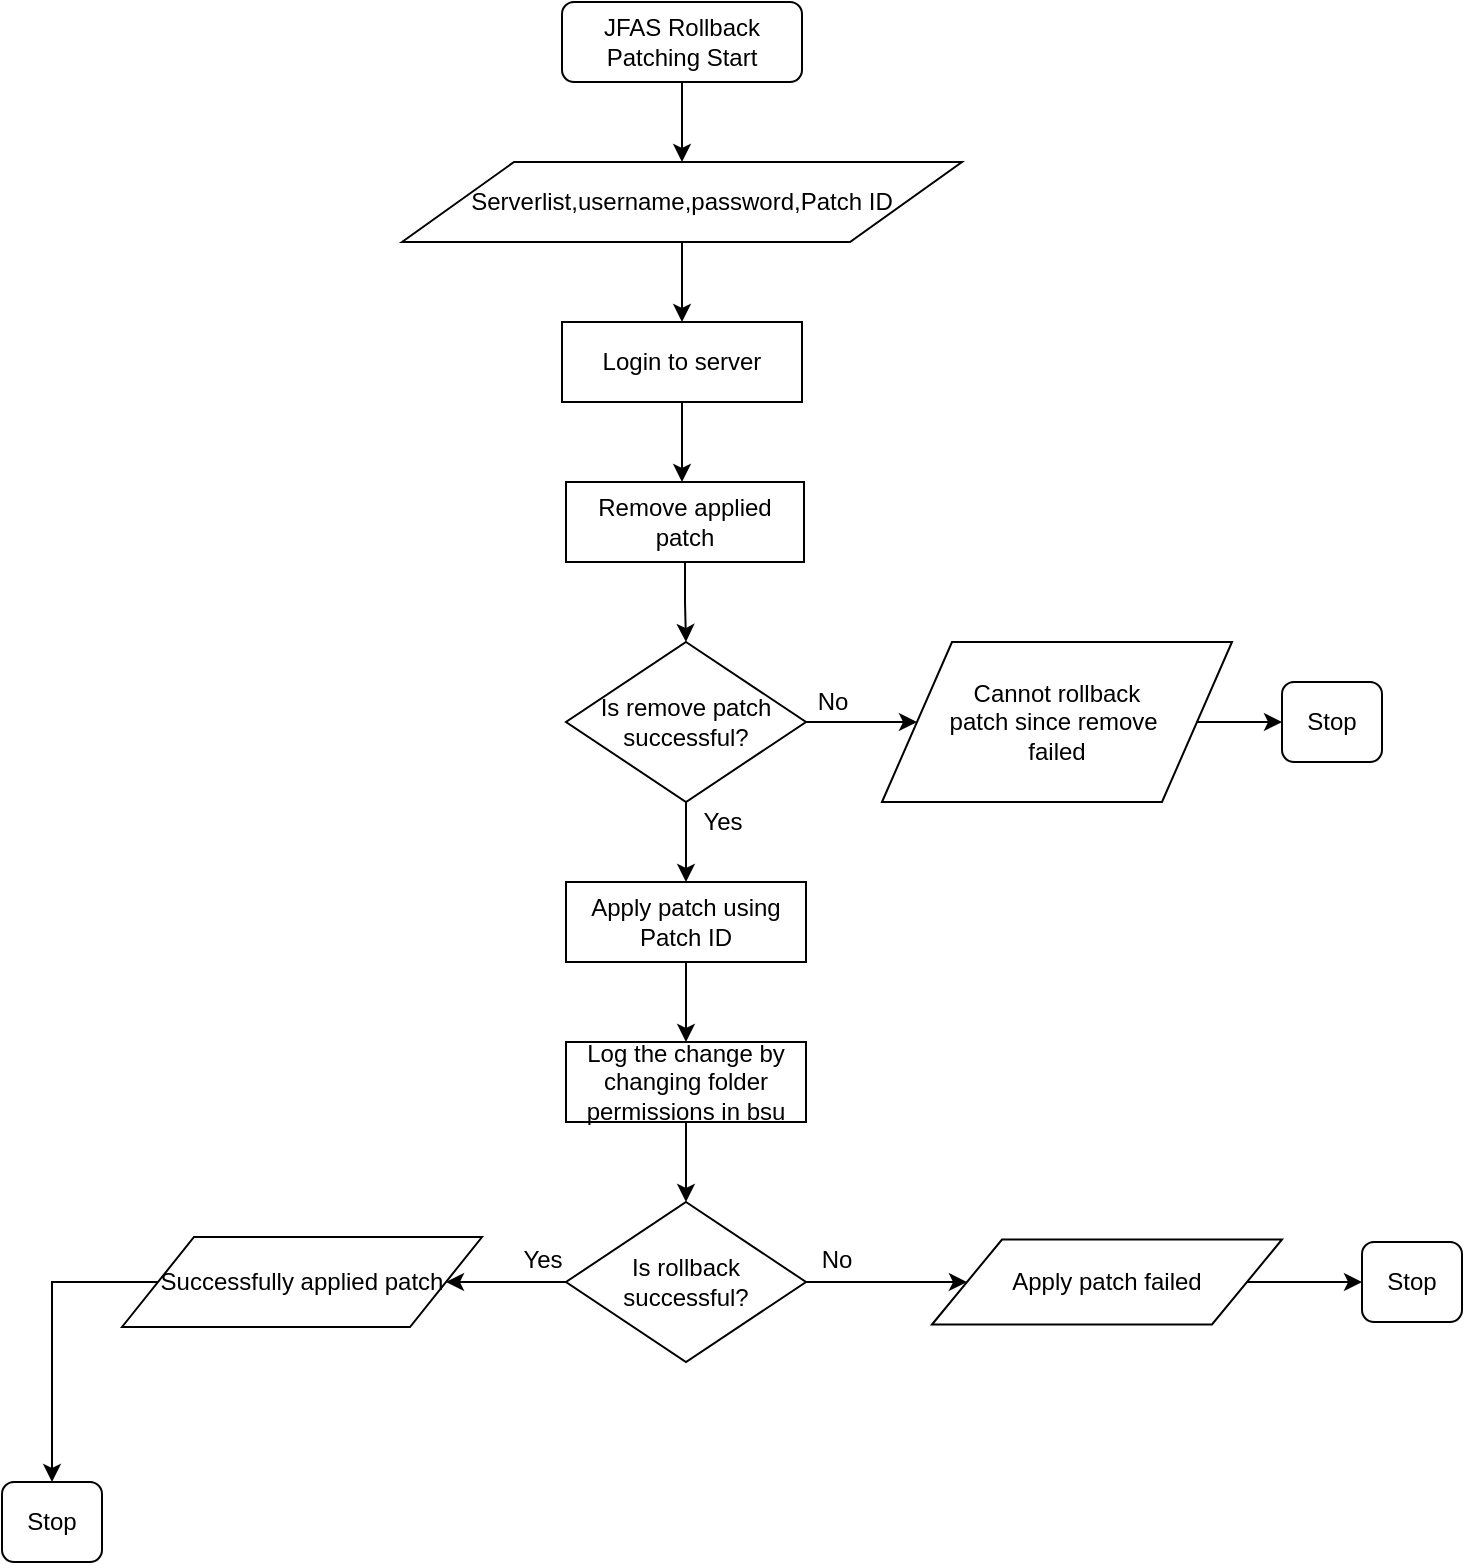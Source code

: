 <mxfile version="12.6.1" type="github">
  <diagram id="XbEey4qihFn1aIaw0n4t" name="Page-1">
    <mxGraphModel dx="854" dy="419" grid="1" gridSize="10" guides="1" tooltips="1" connect="1" arrows="1" fold="1" page="1" pageScale="1" pageWidth="850" pageHeight="1100" math="0" shadow="0">
      <root>
        <mxCell id="0"/>
        <mxCell id="1" parent="0"/>
        <mxCell id="oMd4Auz60f5KPNyBKYmL-3" value="" style="edgeStyle=orthogonalEdgeStyle;rounded=0;orthogonalLoop=1;jettySize=auto;html=1;entryX=0.5;entryY=0;entryDx=0;entryDy=0;" parent="1" source="oMd4Auz60f5KPNyBKYmL-1" target="oMd4Auz60f5KPNyBKYmL-4" edge="1">
          <mxGeometry relative="1" as="geometry">
            <mxPoint x="420" y="240" as="targetPoint"/>
          </mxGeometry>
        </mxCell>
        <mxCell id="oMd4Auz60f5KPNyBKYmL-1" value="JFAS Rollback Patching Start" style="rounded=1;whiteSpace=wrap;html=1;" parent="1" vertex="1">
          <mxGeometry x="320" width="120" height="40" as="geometry"/>
        </mxCell>
        <mxCell id="skGRCkMkXogipKOWA8Lq-25" value="" style="edgeStyle=orthogonalEdgeStyle;rounded=0;orthogonalLoop=1;jettySize=auto;html=1;" edge="1" parent="1" source="oMd4Auz60f5KPNyBKYmL-4" target="skGRCkMkXogipKOWA8Lq-23">
          <mxGeometry relative="1" as="geometry"/>
        </mxCell>
        <mxCell id="oMd4Auz60f5KPNyBKYmL-4" value="Serverlist,username,password,Patch ID" style="shape=parallelogram;perimeter=parallelogramPerimeter;whiteSpace=wrap;html=1;" parent="1" vertex="1">
          <mxGeometry x="240" y="80" width="280" height="40" as="geometry"/>
        </mxCell>
        <mxCell id="skGRCkMkXogipKOWA8Lq-54" value="" style="edgeStyle=orthogonalEdgeStyle;rounded=0;orthogonalLoop=1;jettySize=auto;html=1;" edge="1" parent="1" source="skGRCkMkXogipKOWA8Lq-22" target="skGRCkMkXogipKOWA8Lq-27">
          <mxGeometry relative="1" as="geometry"/>
        </mxCell>
        <mxCell id="skGRCkMkXogipKOWA8Lq-22" value="Remove applied patch" style="rounded=0;whiteSpace=wrap;html=1;" vertex="1" parent="1">
          <mxGeometry x="322" y="240" width="119" height="40" as="geometry"/>
        </mxCell>
        <mxCell id="skGRCkMkXogipKOWA8Lq-24" value="" style="edgeStyle=orthogonalEdgeStyle;rounded=0;orthogonalLoop=1;jettySize=auto;html=1;" edge="1" parent="1" source="skGRCkMkXogipKOWA8Lq-23">
          <mxGeometry relative="1" as="geometry">
            <mxPoint x="380" y="240" as="targetPoint"/>
          </mxGeometry>
        </mxCell>
        <mxCell id="skGRCkMkXogipKOWA8Lq-23" value="Login to server" style="rounded=0;whiteSpace=wrap;html=1;" vertex="1" parent="1">
          <mxGeometry x="320" y="160" width="120" height="40" as="geometry"/>
        </mxCell>
        <mxCell id="skGRCkMkXogipKOWA8Lq-30" value="" style="edgeStyle=orthogonalEdgeStyle;rounded=0;orthogonalLoop=1;jettySize=auto;html=1;" edge="1" parent="1" source="skGRCkMkXogipKOWA8Lq-27" target="skGRCkMkXogipKOWA8Lq-29">
          <mxGeometry relative="1" as="geometry"/>
        </mxCell>
        <mxCell id="skGRCkMkXogipKOWA8Lq-32" value="" style="edgeStyle=orthogonalEdgeStyle;rounded=0;orthogonalLoop=1;jettySize=auto;html=1;" edge="1" parent="1" source="skGRCkMkXogipKOWA8Lq-29" target="skGRCkMkXogipKOWA8Lq-31">
          <mxGeometry relative="1" as="geometry"/>
        </mxCell>
        <mxCell id="skGRCkMkXogipKOWA8Lq-29" value="Cannot rollback&lt;br&gt;patch since remove&amp;nbsp;&lt;br&gt;failed" style="shape=parallelogram;perimeter=parallelogramPerimeter;whiteSpace=wrap;html=1;" vertex="1" parent="1">
          <mxGeometry x="480" y="320" width="175" height="80" as="geometry"/>
        </mxCell>
        <mxCell id="skGRCkMkXogipKOWA8Lq-31" value="Stop" style="rounded=1;whiteSpace=wrap;html=1;" vertex="1" parent="1">
          <mxGeometry x="680" y="340" width="50" height="40" as="geometry"/>
        </mxCell>
        <mxCell id="skGRCkMkXogipKOWA8Lq-38" value="" style="edgeStyle=orthogonalEdgeStyle;rounded=0;orthogonalLoop=1;jettySize=auto;html=1;" edge="1" parent="1" source="skGRCkMkXogipKOWA8Lq-35" target="skGRCkMkXogipKOWA8Lq-37">
          <mxGeometry relative="1" as="geometry"/>
        </mxCell>
        <mxCell id="skGRCkMkXogipKOWA8Lq-35" value="Apply patch using Patch ID" style="rounded=0;whiteSpace=wrap;html=1;" vertex="1" parent="1">
          <mxGeometry x="322" y="440" width="120" height="40" as="geometry"/>
        </mxCell>
        <mxCell id="skGRCkMkXogipKOWA8Lq-46" value="" style="edgeStyle=orthogonalEdgeStyle;rounded=0;orthogonalLoop=1;jettySize=auto;html=1;" edge="1" parent="1" source="skGRCkMkXogipKOWA8Lq-37" target="skGRCkMkXogipKOWA8Lq-39">
          <mxGeometry relative="1" as="geometry"/>
        </mxCell>
        <mxCell id="skGRCkMkXogipKOWA8Lq-37" value="Log the change by changing folder permissions in bsu" style="rounded=0;whiteSpace=wrap;html=1;" vertex="1" parent="1">
          <mxGeometry x="322" y="520" width="120" height="40" as="geometry"/>
        </mxCell>
        <mxCell id="skGRCkMkXogipKOWA8Lq-42" value="" style="edgeStyle=orthogonalEdgeStyle;rounded=0;orthogonalLoop=1;jettySize=auto;html=1;" edge="1" parent="1" source="skGRCkMkXogipKOWA8Lq-39" target="skGRCkMkXogipKOWA8Lq-41">
          <mxGeometry relative="1" as="geometry"/>
        </mxCell>
        <mxCell id="skGRCkMkXogipKOWA8Lq-58" value="" style="edgeStyle=orthogonalEdgeStyle;rounded=0;orthogonalLoop=1;jettySize=auto;html=1;" edge="1" parent="1" source="skGRCkMkXogipKOWA8Lq-39" target="skGRCkMkXogipKOWA8Lq-50">
          <mxGeometry relative="1" as="geometry"/>
        </mxCell>
        <mxCell id="skGRCkMkXogipKOWA8Lq-39" value="Is rollback&lt;br&gt;successful?" style="rhombus;whiteSpace=wrap;html=1;" vertex="1" parent="1">
          <mxGeometry x="322" y="600" width="120" height="80" as="geometry"/>
        </mxCell>
        <mxCell id="skGRCkMkXogipKOWA8Lq-45" value="" style="edgeStyle=orthogonalEdgeStyle;rounded=0;orthogonalLoop=1;jettySize=auto;html=1;" edge="1" parent="1" source="skGRCkMkXogipKOWA8Lq-41" target="skGRCkMkXogipKOWA8Lq-44">
          <mxGeometry relative="1" as="geometry"/>
        </mxCell>
        <mxCell id="skGRCkMkXogipKOWA8Lq-41" value="Successfully applied patch" style="shape=parallelogram;perimeter=parallelogramPerimeter;whiteSpace=wrap;html=1;" vertex="1" parent="1">
          <mxGeometry x="100" y="617.5" width="180" height="45" as="geometry"/>
        </mxCell>
        <mxCell id="skGRCkMkXogipKOWA8Lq-43" value="Yes" style="text;html=1;align=center;verticalAlign=middle;resizable=0;points=[];autosize=1;" vertex="1" parent="1">
          <mxGeometry x="290" y="618.75" width="40" height="20" as="geometry"/>
        </mxCell>
        <mxCell id="skGRCkMkXogipKOWA8Lq-44" value="Stop" style="rounded=1;whiteSpace=wrap;html=1;" vertex="1" parent="1">
          <mxGeometry x="40" y="740" width="50" height="40" as="geometry"/>
        </mxCell>
        <mxCell id="skGRCkMkXogipKOWA8Lq-49" value="No" style="text;html=1;align=center;verticalAlign=middle;resizable=0;points=[];autosize=1;" vertex="1" parent="1">
          <mxGeometry x="442" y="618.75" width="30" height="20" as="geometry"/>
        </mxCell>
        <mxCell id="skGRCkMkXogipKOWA8Lq-52" value="" style="edgeStyle=orthogonalEdgeStyle;rounded=0;orthogonalLoop=1;jettySize=auto;html=1;" edge="1" parent="1" source="skGRCkMkXogipKOWA8Lq-50" target="skGRCkMkXogipKOWA8Lq-51">
          <mxGeometry relative="1" as="geometry"/>
        </mxCell>
        <mxCell id="skGRCkMkXogipKOWA8Lq-50" value="Apply patch failed" style="shape=parallelogram;perimeter=parallelogramPerimeter;whiteSpace=wrap;html=1;" vertex="1" parent="1">
          <mxGeometry x="505" y="618.75" width="175" height="42.5" as="geometry"/>
        </mxCell>
        <mxCell id="skGRCkMkXogipKOWA8Lq-51" value="Stop" style="rounded=1;whiteSpace=wrap;html=1;" vertex="1" parent="1">
          <mxGeometry x="720" y="620" width="50" height="40" as="geometry"/>
        </mxCell>
        <mxCell id="skGRCkMkXogipKOWA8Lq-56" value="" style="edgeStyle=orthogonalEdgeStyle;rounded=0;orthogonalLoop=1;jettySize=auto;html=1;" edge="1" parent="1" source="skGRCkMkXogipKOWA8Lq-27" target="skGRCkMkXogipKOWA8Lq-35">
          <mxGeometry relative="1" as="geometry"/>
        </mxCell>
        <mxCell id="skGRCkMkXogipKOWA8Lq-27" value="Is remove patch&lt;br&gt;successful?" style="rhombus;whiteSpace=wrap;html=1;" vertex="1" parent="1">
          <mxGeometry x="322" y="320" width="120" height="80" as="geometry"/>
        </mxCell>
        <mxCell id="skGRCkMkXogipKOWA8Lq-55" value="No" style="text;html=1;align=center;verticalAlign=middle;resizable=0;points=[];autosize=1;" vertex="1" parent="1">
          <mxGeometry x="440" y="340" width="30" height="20" as="geometry"/>
        </mxCell>
        <mxCell id="skGRCkMkXogipKOWA8Lq-57" value="Yes" style="text;html=1;align=center;verticalAlign=middle;resizable=0;points=[];autosize=1;" vertex="1" parent="1">
          <mxGeometry x="380" y="400" width="40" height="20" as="geometry"/>
        </mxCell>
      </root>
    </mxGraphModel>
  </diagram>
</mxfile>
